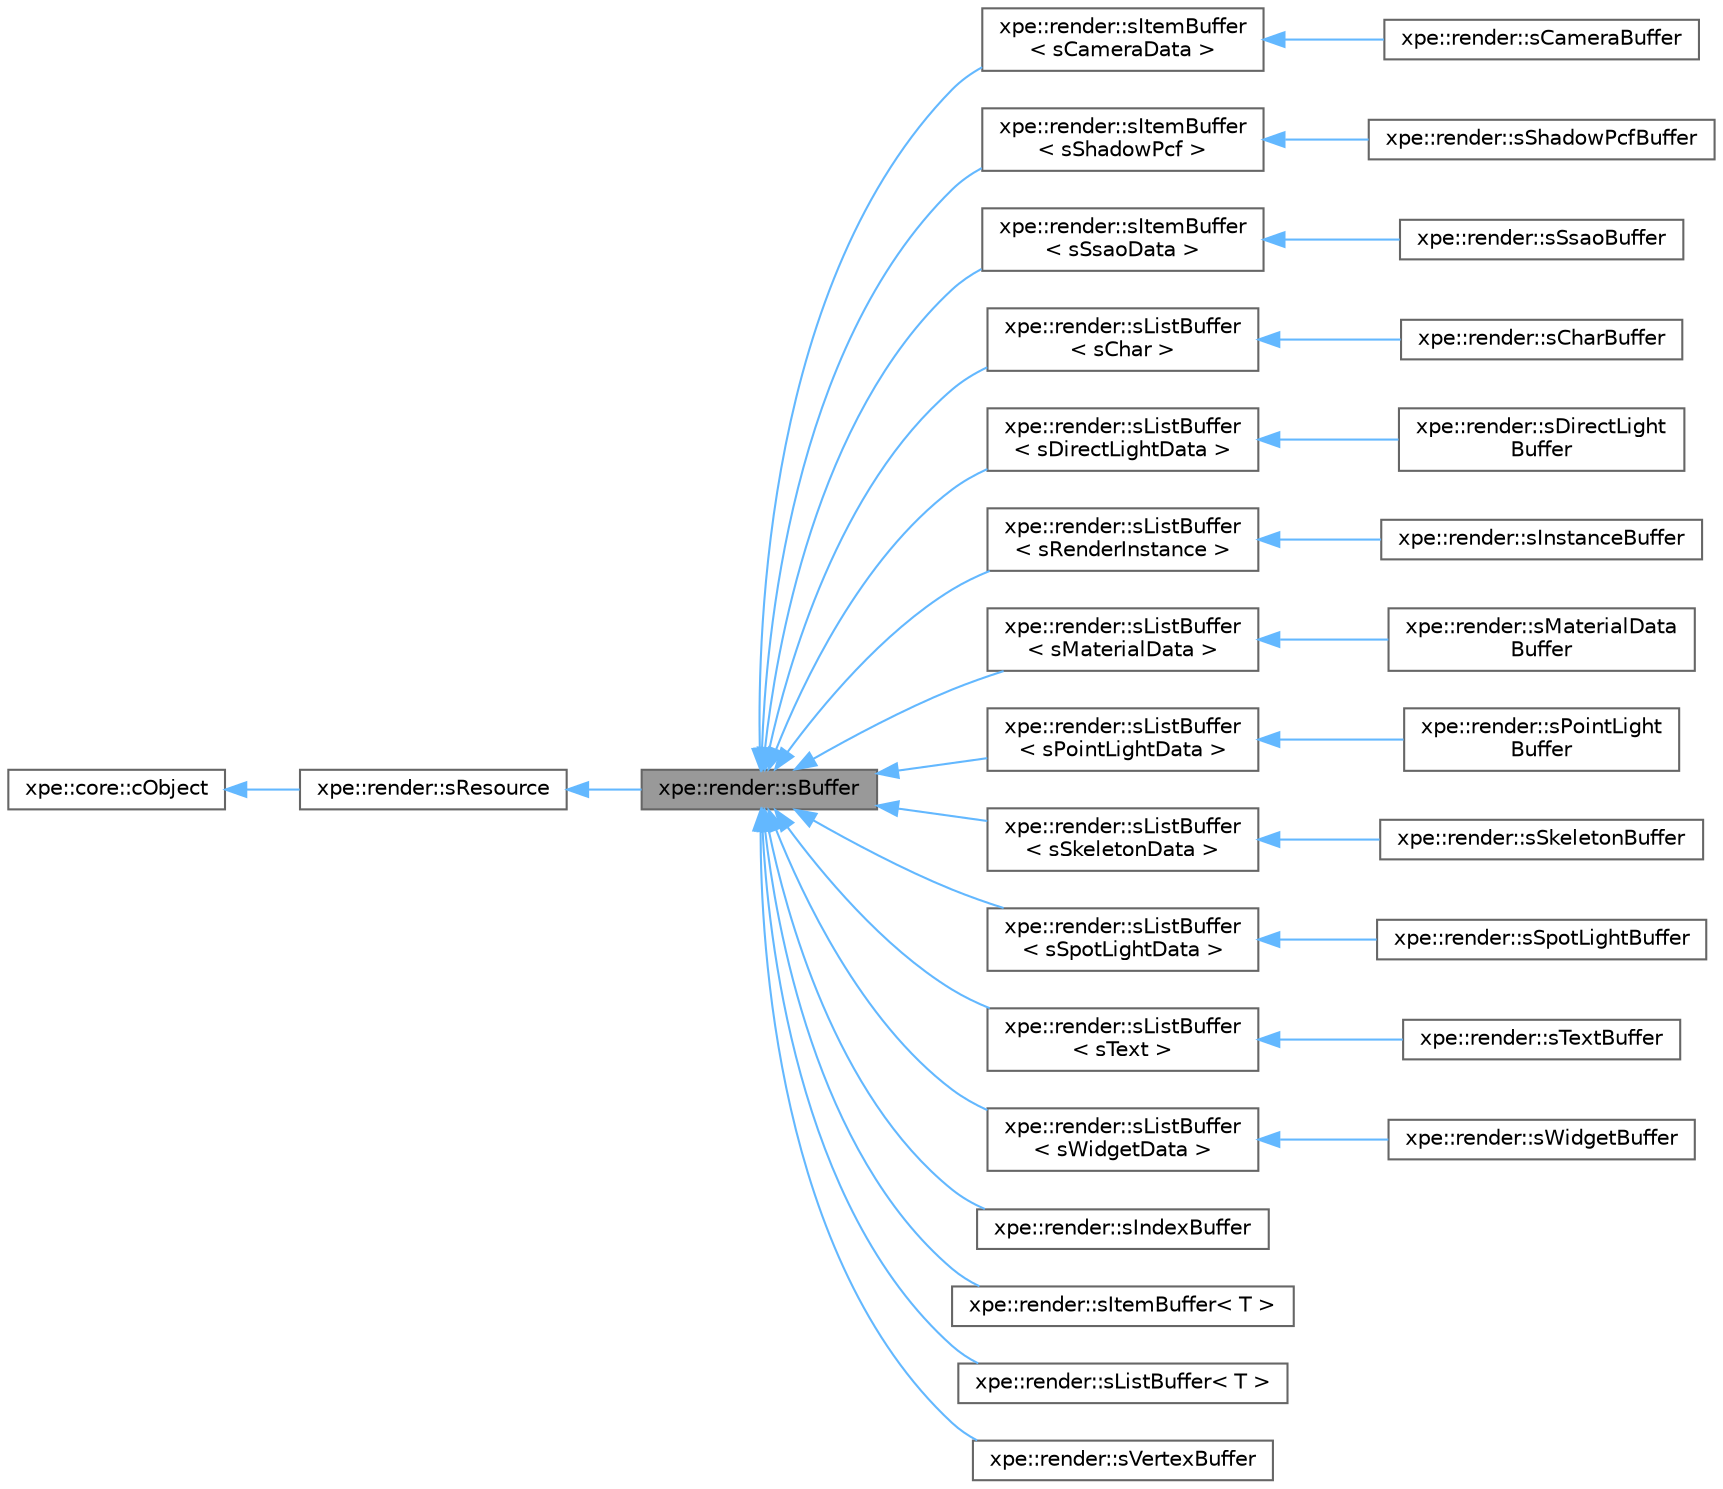 digraph "xpe::render::sBuffer"
{
 // LATEX_PDF_SIZE
  bgcolor="transparent";
  edge [fontname=Helvetica,fontsize=10,labelfontname=Helvetica,labelfontsize=10];
  node [fontname=Helvetica,fontsize=10,shape=box,height=0.2,width=0.4];
  rankdir="LR";
  Node1 [id="Node000001",label="xpe::render::sBuffer",height=0.2,width=0.4,color="gray40", fillcolor="grey60", style="filled", fontcolor="black",tooltip=" "];
  Node2 -> Node1 [id="edge31_Node000001_Node000002",dir="back",color="steelblue1",style="solid",tooltip=" "];
  Node2 [id="Node000002",label="xpe::render::sResource",height=0.2,width=0.4,color="gray40", fillcolor="white", style="filled",URL="$structxpe_1_1render_1_1s_resource.html",tooltip=" "];
  Node3 -> Node2 [id="edge32_Node000002_Node000003",dir="back",color="steelblue1",style="solid",tooltip=" "];
  Node3 [id="Node000003",label="xpe::core::cObject",height=0.2,width=0.4,color="gray40", fillcolor="white", style="filled",URL="$classxpe_1_1core_1_1c_object.html",tooltip=" "];
  Node1 -> Node4 [id="edge33_Node000001_Node000004",dir="back",color="steelblue1",style="solid",tooltip=" "];
  Node4 [id="Node000004",label="xpe::render::sItemBuffer\l\< sCameraData \>",height=0.2,width=0.4,color="gray40", fillcolor="white", style="filled",URL="$structxpe_1_1render_1_1s_item_buffer.html",tooltip=" "];
  Node4 -> Node5 [id="edge34_Node000004_Node000005",dir="back",color="steelblue1",style="solid",tooltip=" "];
  Node5 [id="Node000005",label="xpe::render::sCameraBuffer",height=0.2,width=0.4,color="gray40", fillcolor="white", style="filled",URL="$structxpe_1_1render_1_1s_camera_buffer.html",tooltip=" "];
  Node1 -> Node6 [id="edge35_Node000001_Node000006",dir="back",color="steelblue1",style="solid",tooltip=" "];
  Node6 [id="Node000006",label="xpe::render::sItemBuffer\l\< sShadowPcf \>",height=0.2,width=0.4,color="gray40", fillcolor="white", style="filled",URL="$structxpe_1_1render_1_1s_item_buffer.html",tooltip=" "];
  Node6 -> Node7 [id="edge36_Node000006_Node000007",dir="back",color="steelblue1",style="solid",tooltip=" "];
  Node7 [id="Node000007",label="xpe::render::sShadowPcfBuffer",height=0.2,width=0.4,color="gray40", fillcolor="white", style="filled",URL="$structxpe_1_1render_1_1s_shadow_pcf_buffer.html",tooltip=" "];
  Node1 -> Node8 [id="edge37_Node000001_Node000008",dir="back",color="steelblue1",style="solid",tooltip=" "];
  Node8 [id="Node000008",label="xpe::render::sItemBuffer\l\< sSsaoData \>",height=0.2,width=0.4,color="gray40", fillcolor="white", style="filled",URL="$structxpe_1_1render_1_1s_item_buffer.html",tooltip=" "];
  Node8 -> Node9 [id="edge38_Node000008_Node000009",dir="back",color="steelblue1",style="solid",tooltip=" "];
  Node9 [id="Node000009",label="xpe::render::sSsaoBuffer",height=0.2,width=0.4,color="gray40", fillcolor="white", style="filled",URL="$structxpe_1_1render_1_1s_ssao_buffer.html",tooltip=" "];
  Node1 -> Node10 [id="edge39_Node000001_Node000010",dir="back",color="steelblue1",style="solid",tooltip=" "];
  Node10 [id="Node000010",label="xpe::render::sListBuffer\l\< sChar \>",height=0.2,width=0.4,color="gray40", fillcolor="white", style="filled",URL="$classxpe_1_1render_1_1s_list_buffer.html",tooltip=" "];
  Node10 -> Node11 [id="edge40_Node000010_Node000011",dir="back",color="steelblue1",style="solid",tooltip=" "];
  Node11 [id="Node000011",label="xpe::render::sCharBuffer",height=0.2,width=0.4,color="gray40", fillcolor="white", style="filled",URL="$structxpe_1_1render_1_1s_char_buffer.html",tooltip=" "];
  Node1 -> Node12 [id="edge41_Node000001_Node000012",dir="back",color="steelblue1",style="solid",tooltip=" "];
  Node12 [id="Node000012",label="xpe::render::sListBuffer\l\< sDirectLightData \>",height=0.2,width=0.4,color="gray40", fillcolor="white", style="filled",URL="$classxpe_1_1render_1_1s_list_buffer.html",tooltip=" "];
  Node12 -> Node13 [id="edge42_Node000012_Node000013",dir="back",color="steelblue1",style="solid",tooltip=" "];
  Node13 [id="Node000013",label="xpe::render::sDirectLight\lBuffer",height=0.2,width=0.4,color="gray40", fillcolor="white", style="filled",URL="$structxpe_1_1render_1_1s_direct_light_buffer.html",tooltip=" "];
  Node1 -> Node14 [id="edge43_Node000001_Node000014",dir="back",color="steelblue1",style="solid",tooltip=" "];
  Node14 [id="Node000014",label="xpe::render::sListBuffer\l\< sRenderInstance \>",height=0.2,width=0.4,color="gray40", fillcolor="white", style="filled",URL="$classxpe_1_1render_1_1s_list_buffer.html",tooltip=" "];
  Node14 -> Node15 [id="edge44_Node000014_Node000015",dir="back",color="steelblue1",style="solid",tooltip=" "];
  Node15 [id="Node000015",label="xpe::render::sInstanceBuffer",height=0.2,width=0.4,color="gray40", fillcolor="white", style="filled",URL="$structxpe_1_1render_1_1s_instance_buffer.html",tooltip=" "];
  Node1 -> Node16 [id="edge45_Node000001_Node000016",dir="back",color="steelblue1",style="solid",tooltip=" "];
  Node16 [id="Node000016",label="xpe::render::sListBuffer\l\< sMaterialData \>",height=0.2,width=0.4,color="gray40", fillcolor="white", style="filled",URL="$classxpe_1_1render_1_1s_list_buffer.html",tooltip=" "];
  Node16 -> Node17 [id="edge46_Node000016_Node000017",dir="back",color="steelblue1",style="solid",tooltip=" "];
  Node17 [id="Node000017",label="xpe::render::sMaterialData\lBuffer",height=0.2,width=0.4,color="gray40", fillcolor="white", style="filled",URL="$structxpe_1_1render_1_1s_material_data_buffer.html",tooltip=" "];
  Node1 -> Node18 [id="edge47_Node000001_Node000018",dir="back",color="steelblue1",style="solid",tooltip=" "];
  Node18 [id="Node000018",label="xpe::render::sListBuffer\l\< sPointLightData \>",height=0.2,width=0.4,color="gray40", fillcolor="white", style="filled",URL="$classxpe_1_1render_1_1s_list_buffer.html",tooltip=" "];
  Node18 -> Node19 [id="edge48_Node000018_Node000019",dir="back",color="steelblue1",style="solid",tooltip=" "];
  Node19 [id="Node000019",label="xpe::render::sPointLight\lBuffer",height=0.2,width=0.4,color="gray40", fillcolor="white", style="filled",URL="$structxpe_1_1render_1_1s_point_light_buffer.html",tooltip=" "];
  Node1 -> Node20 [id="edge49_Node000001_Node000020",dir="back",color="steelblue1",style="solid",tooltip=" "];
  Node20 [id="Node000020",label="xpe::render::sListBuffer\l\< sSkeletonData \>",height=0.2,width=0.4,color="gray40", fillcolor="white", style="filled",URL="$classxpe_1_1render_1_1s_list_buffer.html",tooltip=" "];
  Node20 -> Node21 [id="edge50_Node000020_Node000021",dir="back",color="steelblue1",style="solid",tooltip=" "];
  Node21 [id="Node000021",label="xpe::render::sSkeletonBuffer",height=0.2,width=0.4,color="gray40", fillcolor="white", style="filled",URL="$structxpe_1_1render_1_1s_skeleton_buffer.html",tooltip=" "];
  Node1 -> Node22 [id="edge51_Node000001_Node000022",dir="back",color="steelblue1",style="solid",tooltip=" "];
  Node22 [id="Node000022",label="xpe::render::sListBuffer\l\< sSpotLightData \>",height=0.2,width=0.4,color="gray40", fillcolor="white", style="filled",URL="$classxpe_1_1render_1_1s_list_buffer.html",tooltip=" "];
  Node22 -> Node23 [id="edge52_Node000022_Node000023",dir="back",color="steelblue1",style="solid",tooltip=" "];
  Node23 [id="Node000023",label="xpe::render::sSpotLightBuffer",height=0.2,width=0.4,color="gray40", fillcolor="white", style="filled",URL="$structxpe_1_1render_1_1s_spot_light_buffer.html",tooltip=" "];
  Node1 -> Node24 [id="edge53_Node000001_Node000024",dir="back",color="steelblue1",style="solid",tooltip=" "];
  Node24 [id="Node000024",label="xpe::render::sListBuffer\l\< sText \>",height=0.2,width=0.4,color="gray40", fillcolor="white", style="filled",URL="$classxpe_1_1render_1_1s_list_buffer.html",tooltip=" "];
  Node24 -> Node25 [id="edge54_Node000024_Node000025",dir="back",color="steelblue1",style="solid",tooltip=" "];
  Node25 [id="Node000025",label="xpe::render::sTextBuffer",height=0.2,width=0.4,color="gray40", fillcolor="white", style="filled",URL="$structxpe_1_1render_1_1s_text_buffer.html",tooltip=" "];
  Node1 -> Node26 [id="edge55_Node000001_Node000026",dir="back",color="steelblue1",style="solid",tooltip=" "];
  Node26 [id="Node000026",label="xpe::render::sListBuffer\l\< sWidgetData \>",height=0.2,width=0.4,color="gray40", fillcolor="white", style="filled",URL="$classxpe_1_1render_1_1s_list_buffer.html",tooltip=" "];
  Node26 -> Node27 [id="edge56_Node000026_Node000027",dir="back",color="steelblue1",style="solid",tooltip=" "];
  Node27 [id="Node000027",label="xpe::render::sWidgetBuffer",height=0.2,width=0.4,color="gray40", fillcolor="white", style="filled",URL="$structxpe_1_1render_1_1s_widget_buffer.html",tooltip=" "];
  Node1 -> Node28 [id="edge57_Node000001_Node000028",dir="back",color="steelblue1",style="solid",tooltip=" "];
  Node28 [id="Node000028",label="xpe::render::sIndexBuffer",height=0.2,width=0.4,color="gray40", fillcolor="white", style="filled",URL="$structxpe_1_1render_1_1s_index_buffer.html",tooltip=" "];
  Node1 -> Node29 [id="edge58_Node000001_Node000029",dir="back",color="steelblue1",style="solid",tooltip=" "];
  Node29 [id="Node000029",label="xpe::render::sItemBuffer\< T \>",height=0.2,width=0.4,color="gray40", fillcolor="white", style="filled",URL="$structxpe_1_1render_1_1s_item_buffer.html",tooltip=" "];
  Node1 -> Node30 [id="edge59_Node000001_Node000030",dir="back",color="steelblue1",style="solid",tooltip=" "];
  Node30 [id="Node000030",label="xpe::render::sListBuffer\< T \>",height=0.2,width=0.4,color="gray40", fillcolor="white", style="filled",URL="$classxpe_1_1render_1_1s_list_buffer.html",tooltip=" "];
  Node1 -> Node31 [id="edge60_Node000001_Node000031",dir="back",color="steelblue1",style="solid",tooltip=" "];
  Node31 [id="Node000031",label="xpe::render::sVertexBuffer",height=0.2,width=0.4,color="gray40", fillcolor="white", style="filled",URL="$structxpe_1_1render_1_1s_vertex_buffer.html",tooltip=" "];
}
